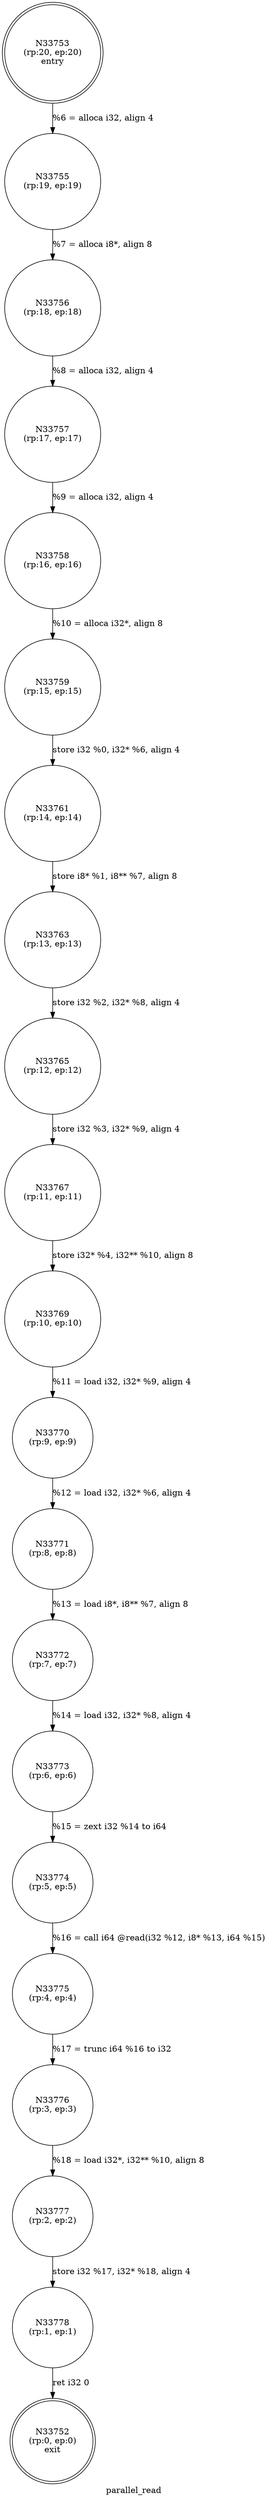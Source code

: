 digraph parallel_read {
label="parallel_read"
33752 [label="N33752\n(rp:0, ep:0)\nexit", shape="doublecircle"]
33753 [label="N33753\n(rp:20, ep:20)\nentry", shape="doublecircle"]
33753 -> 33755 [label="%6 = alloca i32, align 4"]
33755 [label="N33755\n(rp:19, ep:19)", shape="circle"]
33755 -> 33756 [label="%7 = alloca i8*, align 8"]
33756 [label="N33756\n(rp:18, ep:18)", shape="circle"]
33756 -> 33757 [label="%8 = alloca i32, align 4"]
33757 [label="N33757\n(rp:17, ep:17)", shape="circle"]
33757 -> 33758 [label="%9 = alloca i32, align 4"]
33758 [label="N33758\n(rp:16, ep:16)", shape="circle"]
33758 -> 33759 [label="%10 = alloca i32*, align 8"]
33759 [label="N33759\n(rp:15, ep:15)", shape="circle"]
33759 -> 33761 [label="store i32 %0, i32* %6, align 4"]
33761 [label="N33761\n(rp:14, ep:14)", shape="circle"]
33761 -> 33763 [label="store i8* %1, i8** %7, align 8"]
33763 [label="N33763\n(rp:13, ep:13)", shape="circle"]
33763 -> 33765 [label="store i32 %2, i32* %8, align 4"]
33765 [label="N33765\n(rp:12, ep:12)", shape="circle"]
33765 -> 33767 [label="store i32 %3, i32* %9, align 4"]
33767 [label="N33767\n(rp:11, ep:11)", shape="circle"]
33767 -> 33769 [label="store i32* %4, i32** %10, align 8"]
33769 [label="N33769\n(rp:10, ep:10)", shape="circle"]
33769 -> 33770 [label="%11 = load i32, i32* %9, align 4"]
33770 [label="N33770\n(rp:9, ep:9)", shape="circle"]
33770 -> 33771 [label="%12 = load i32, i32* %6, align 4"]
33771 [label="N33771\n(rp:8, ep:8)", shape="circle"]
33771 -> 33772 [label="%13 = load i8*, i8** %7, align 8"]
33772 [label="N33772\n(rp:7, ep:7)", shape="circle"]
33772 -> 33773 [label="%14 = load i32, i32* %8, align 4"]
33773 [label="N33773\n(rp:6, ep:6)", shape="circle"]
33773 -> 33774 [label="%15 = zext i32 %14 to i64"]
33774 [label="N33774\n(rp:5, ep:5)", shape="circle"]
33774 -> 33775 [label="%16 = call i64 @read(i32 %12, i8* %13, i64 %15)"]
33775 [label="N33775\n(rp:4, ep:4)", shape="circle"]
33775 -> 33776 [label="%17 = trunc i64 %16 to i32"]
33776 [label="N33776\n(rp:3, ep:3)", shape="circle"]
33776 -> 33777 [label="%18 = load i32*, i32** %10, align 8"]
33777 [label="N33777\n(rp:2, ep:2)", shape="circle"]
33777 -> 33778 [label="store i32 %17, i32* %18, align 4"]
33778 [label="N33778\n(rp:1, ep:1)", shape="circle"]
33778 -> 33752 [label="ret i32 0"]
}
